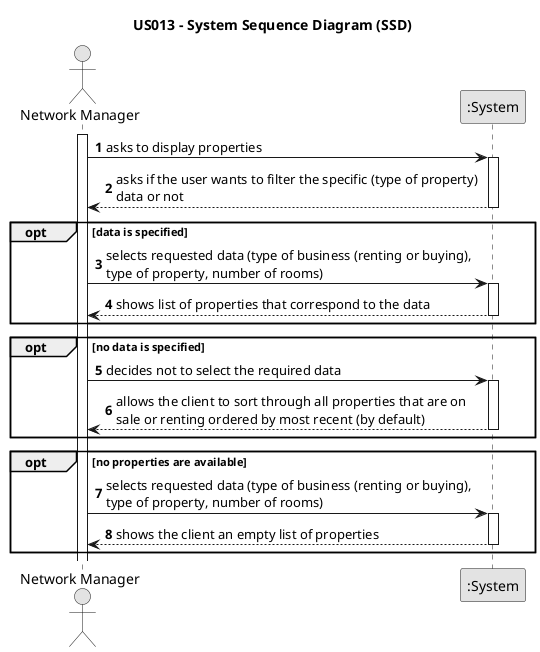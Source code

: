 @startuml
skinparam monochrome true
skinparam packageStyle rectangle
skinparam shadowing false

title US013 - System Sequence Diagram (SSD)

autonumber

actor "Network Manager" as NM
participant ":System" as System

activate NM

    NM -> System : asks to display properties

    activate System

        System --> NM : asks if the user wants to filter the specific (type of property) \ndata or not
    deactivate System

opt data is specified
    NM -> System : selects requested data (type of business (renting or buying), \ntype of property, number of rooms)

    activate System

        System --> NM : shows list of properties that correspond to the data
    deactivate System
end

opt no data is specified
    NM -> System : decides not to select the required data

    activate System

            System --> NM : allows the client to sort through all properties that are on \nsale or renting ordered by most recent (by default)
    deactivate System
end

opt no properties are available
    NM -> System : selects requested data (type of business (renting or buying), \ntype of property, number of rooms)

    activate System

            System --> NM : shows the client an empty list of properties
    deactivate System
end

@enduml